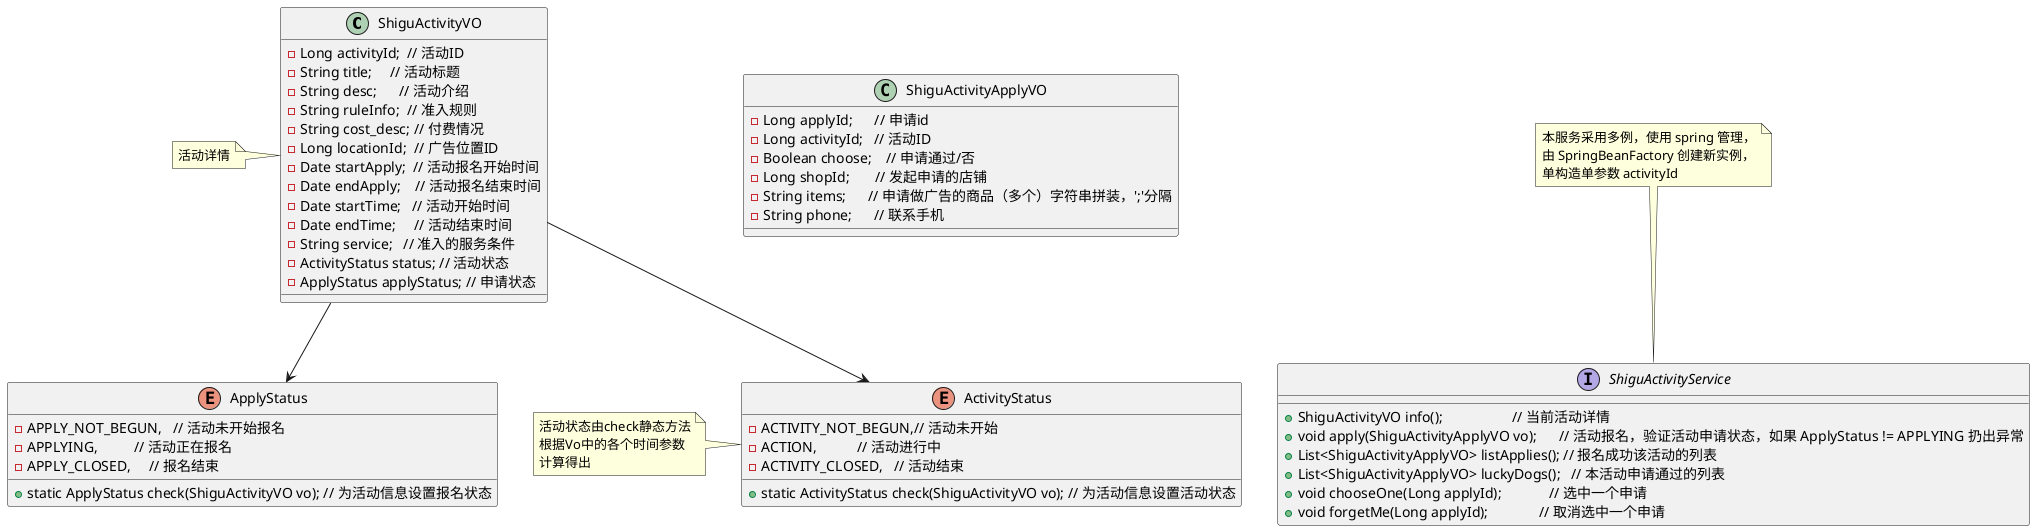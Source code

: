 @startuml
class ShiguActivityVO {
- Long activityId;  // 活动ID
- String title;     // 活动标题
- String desc;      // 活动介绍
- String ruleInfo;  // 准入规则
- String cost_desc; // 付费情况
- Long locationId;  // 广告位置ID
- Date startApply;  // 活动报名开始时间
- Date endApply;    // 活动报名结束时间
- Date startTime;   // 活动开始时间
- Date endTime;     // 活动结束时间
- String service;   // 准入的服务条件
- ActivityStatus status; // 活动状态
- ApplyStatus applyStatus; // 申请状态
}

class ShiguActivityApplyVO {
-Long applyId;      // 申请id
-Long activityId;   // 活动ID
-Boolean choose;    // 申请通过/否
-Long shopId;       // 发起申请的店铺
-String items;      // 申请做广告的商品（多个）字符串拼装，';'分隔
-String phone;      // 联系手机
}

note left of ShiguActivityVO:活动详情

enum ApplyStatus {
- APPLY_NOT_BEGUN,   // 活动未开始报名
- APPLYING,          // 活动正在报名
- APPLY_CLOSED,     // 报名结束
+ static ApplyStatus check(ShiguActivityVO vo); // 为活动信息设置报名状态
}

enum ActivityStatus {
- ACTIVITY_NOT_BEGUN,// 活动未开始
- ACTION,           // 活动进行中
- ACTIVITY_CLOSED,   // 活动结束

+ static ActivityStatus check(ShiguActivityVO vo); // 为活动信息设置活动状态
}

note left of ActivityStatus:活动状态由check静态方法\n根据Vo中的各个时间参数\n计算得出

interface ShiguActivityService {
+ ShiguActivityVO info();                   // 当前活动详情
+ void apply(ShiguActivityApplyVO vo);      // 活动报名，验证活动申请状态，如果 ApplyStatus != APPLYING 扔出异常
+ List<ShiguActivityApplyVO> listApplies(); // 报名成功该活动的列表
+ List<ShiguActivityApplyVO> luckyDogs();   // 本活动申请通过的列表
+ void chooseOne(Long applyId);             // 选中一个申请
+ void forgetMe(Long applyId);              // 取消选中一个申请
}

note top of ShiguActivityService: 本服务采用多例，使用 spring 管理，\n由 SpringBeanFactory 创建新实例，\n单构造单参数 activityId

ShiguActivityVO  -->  ApplyStatus
ShiguActivityVO  -->  ActivityStatus
@enduml